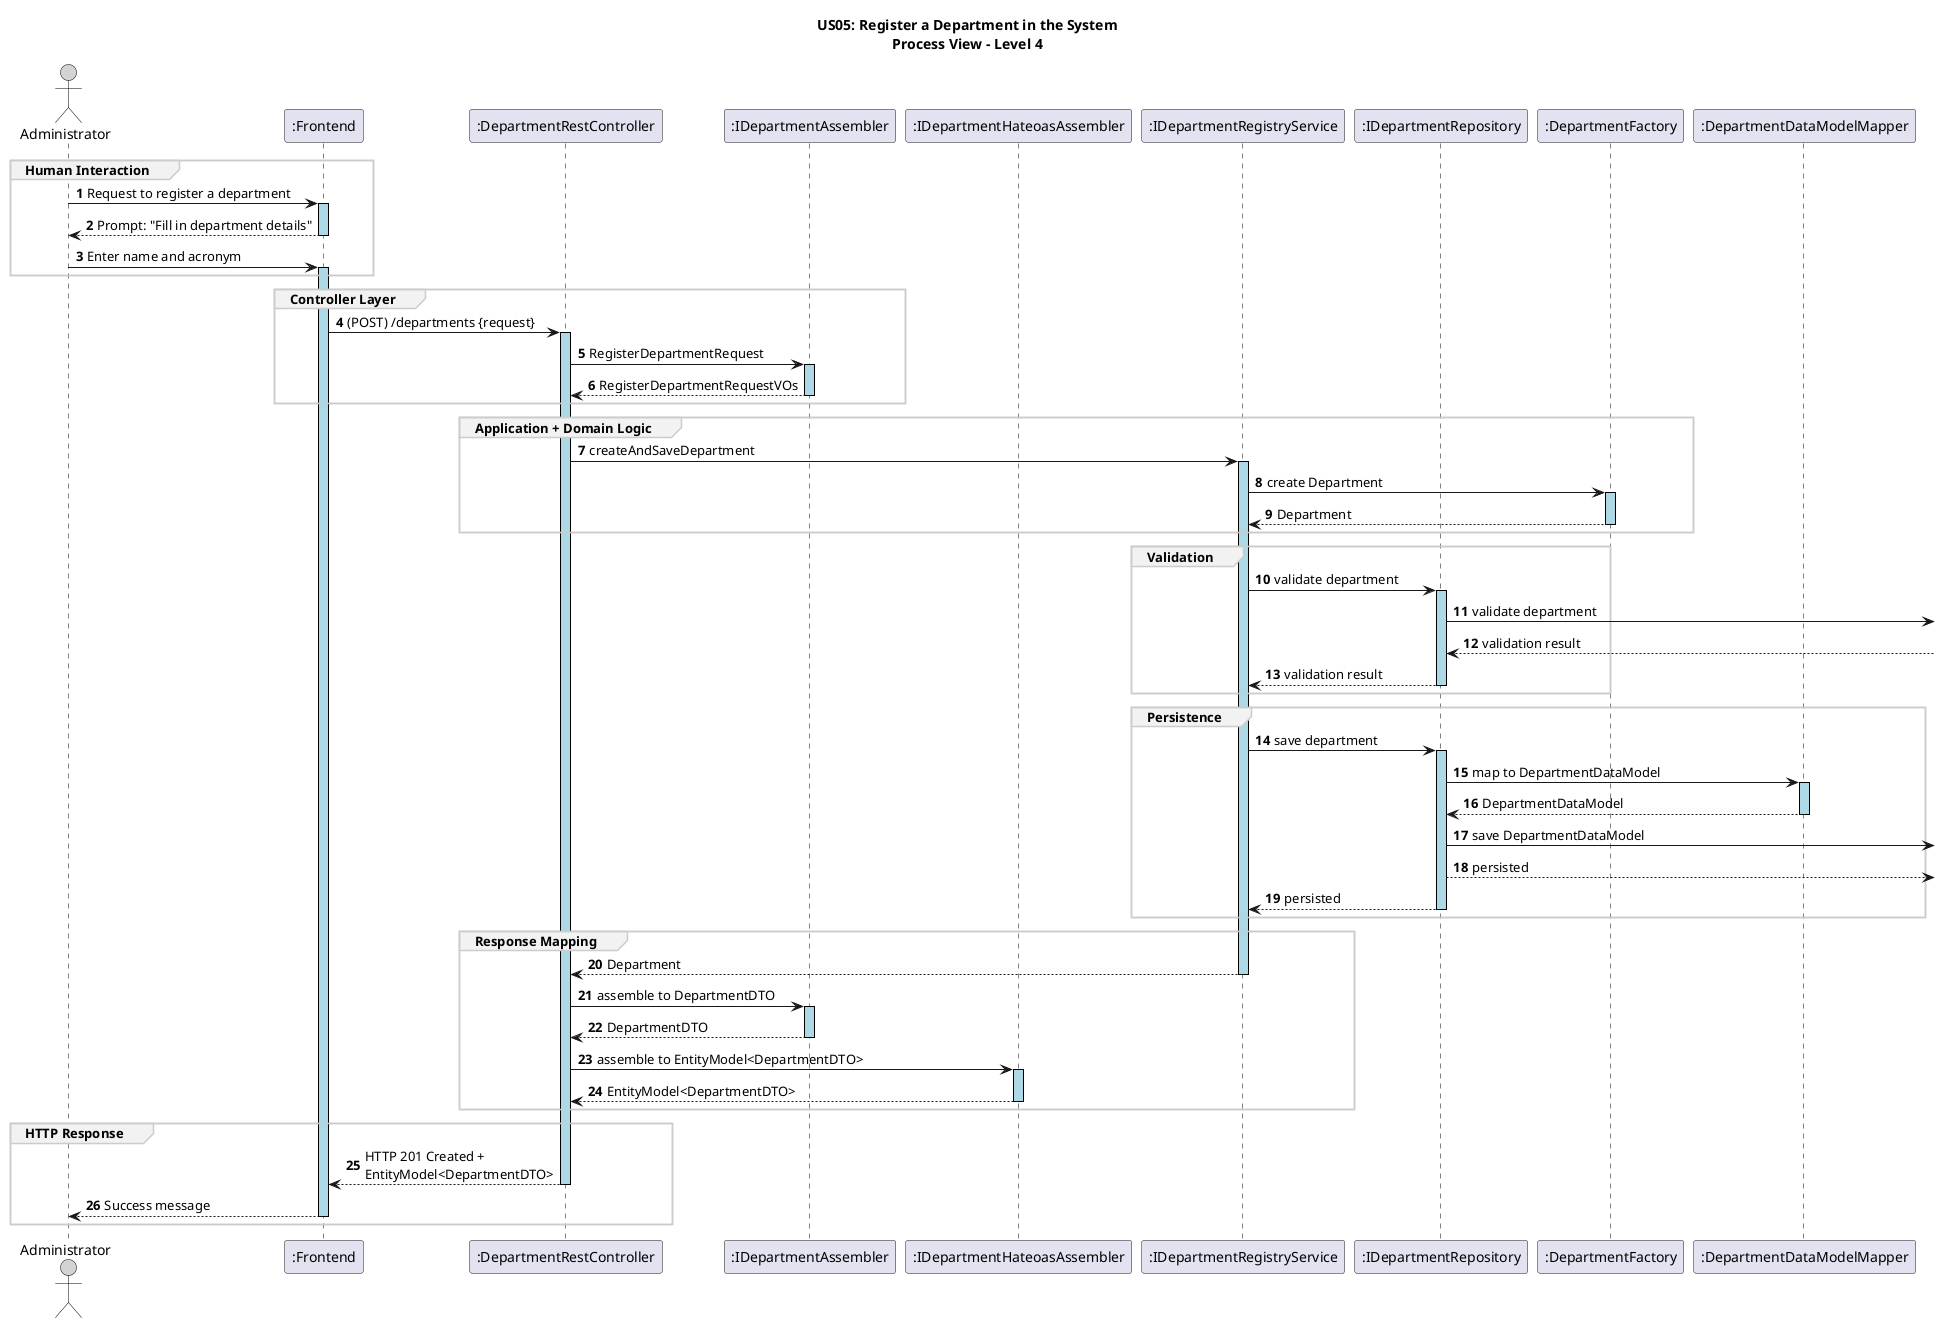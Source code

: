 @startuml

title US05: Register a Department in the System\nProcess View – Level 4

autonumber
skinparam sequence {
    LifelineBorderColor black
    LifelineBackgroundColor LightBlue
    ActorBorderColor black
    ActorBackgroundColor LightGray
    GroupBorderColor #cccccc
    GroupBackgroundColor #f2f2f2
}

actor "Administrator" as ADM
participant ":Frontend" as UI
participant ":DepartmentRestController" as Controller
participant ":IDepartmentAssembler" as Assembler
participant ":IDepartmentHateoasAssembler" as HAAssembler
participant ":IDepartmentRegistryService" as Service
participant ":IDepartmentRepository" as Repository
participant ":DepartmentFactory" as Factory
participant ":DepartmentDataModelMapper" as DataModelMapper

group Human Interaction
ADM -> UI ++: Request to register a department
UI --> ADM --: Prompt: "Fill in department details"
ADM -> UI ++: Enter name and acronym
end group

group Controller Layer
UI -> Controller ++: (POST) /departments {request}
Controller -> Assembler ++: RegisterDepartmentRequest
Assembler --> Controller --: RegisterDepartmentRequestVOs
end group


group Application + Domain Logic
Controller -> Service ++: createAndSaveDepartment
Service -> Factory ++: create Department
Factory --> Service --: Department
end group

group Validation
Service -> Repository ++: validate department
Repository -> : validate department
Repository <-- : validation result
Repository --> Service --: validation result
end group

group Persistence
Service -> Repository ++: save department
Repository -> DataModelMapper ++: map to DepartmentDataModel
DataModelMapper --> Repository --: DepartmentDataModel
Repository -> : save DepartmentDataModel
Repository --> : persisted
Repository --> Service --: persisted
end group

group Response Mapping
Service --> Controller --: Department
Controller -> Assembler ++: assemble to DepartmentDTO
Assembler --> Controller --: DepartmentDTO
Controller -> HAAssembler ++: assemble to EntityModel<DepartmentDTO>
HAAssembler --> Controller --: EntityModel<DepartmentDTO>
end group

group HTTP Response
Controller --> UI --: HTTP 201 Created + \nEntityModel<DepartmentDTO>
UI --> ADM --: Success message
end group

@enduml
